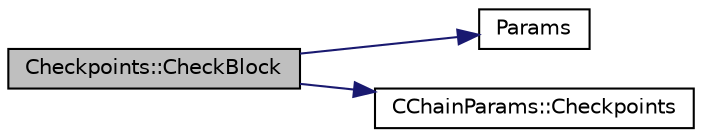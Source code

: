 digraph "Checkpoints::CheckBlock"
{
  edge [fontname="Helvetica",fontsize="10",labelfontname="Helvetica",labelfontsize="10"];
  node [fontname="Helvetica",fontsize="10",shape=record];
  rankdir="LR";
  Node0 [label="Checkpoints::CheckBlock",height=0.2,width=0.4,color="black", fillcolor="grey75", style="filled", fontcolor="black"];
  Node0 -> Node1 [color="midnightblue",fontsize="10",style="solid",fontname="Helvetica"];
  Node1 [label="Params",height=0.2,width=0.4,color="black", fillcolor="white", style="filled",URL="$chainparams_8cpp.html#ace5c5b706d71a324a417dd2db394fd4a",tooltip="Return the currently selected parameters. "];
  Node0 -> Node2 [color="midnightblue",fontsize="10",style="solid",fontname="Helvetica"];
  Node2 [label="CChainParams::Checkpoints",height=0.2,width=0.4,color="black", fillcolor="white", style="filled",URL="$class_c_chain_params.html#aba314e7660492aee43812344fa796d6c"];
}
